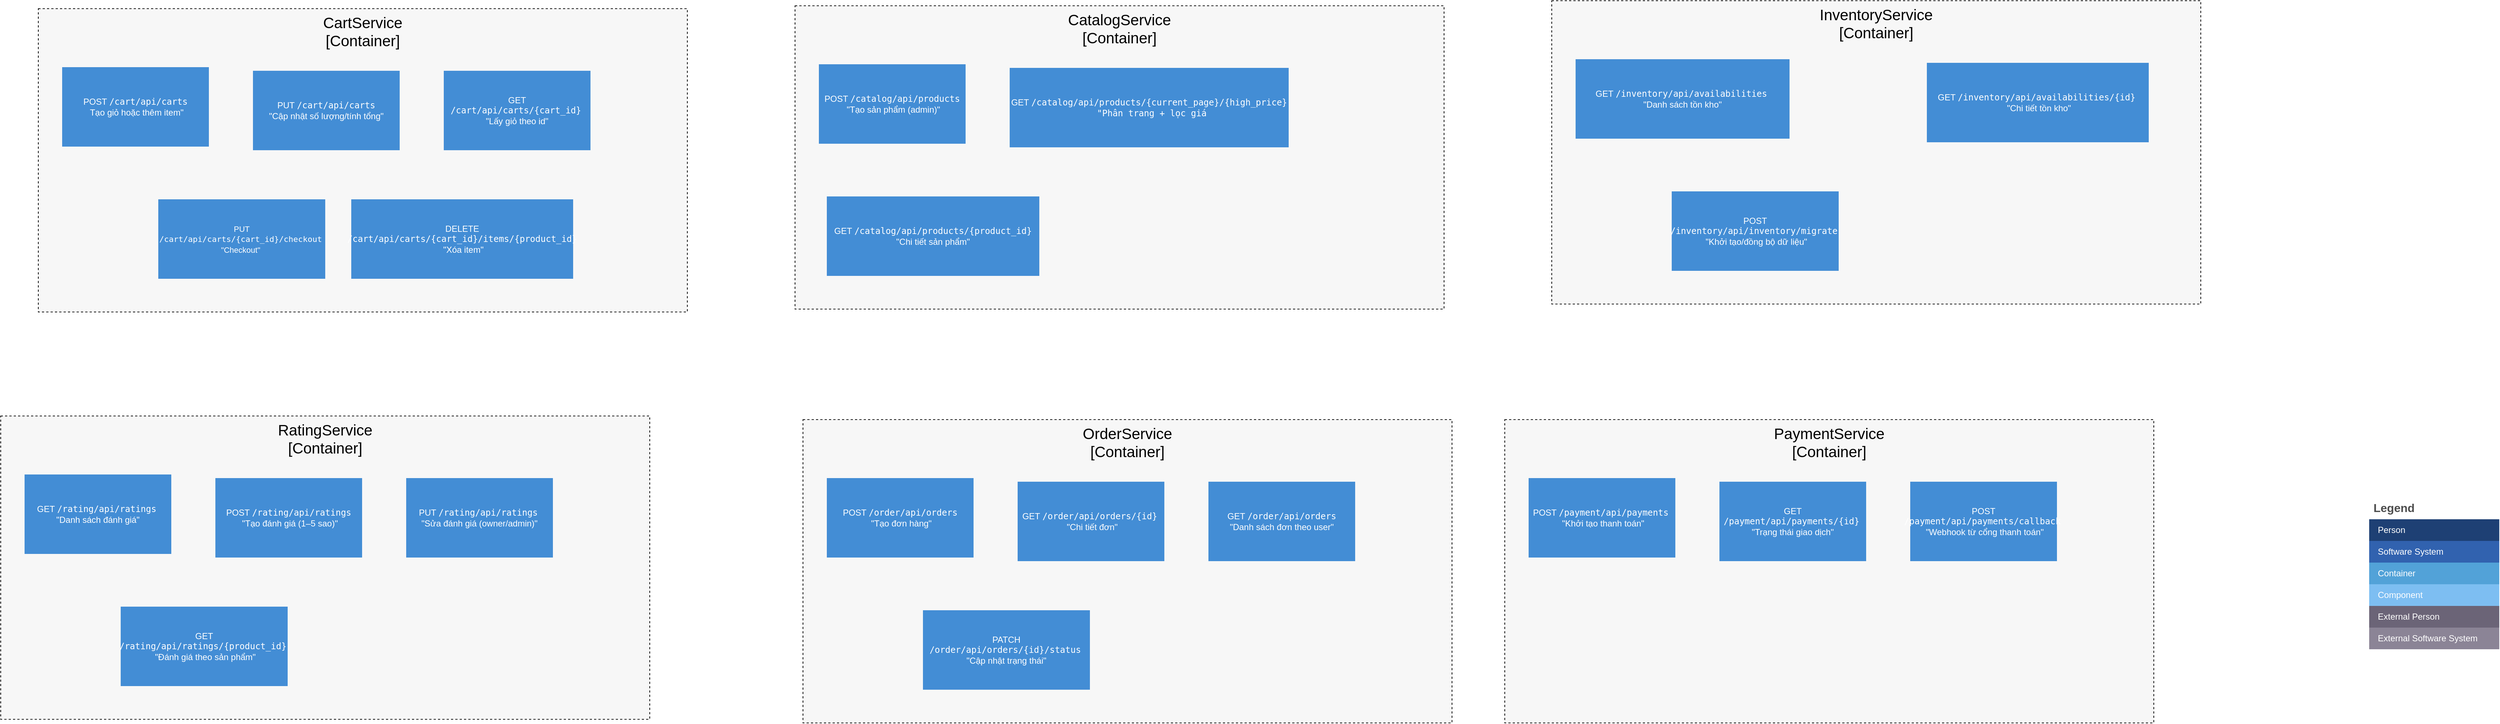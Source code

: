 <mxfile version="28.2.4">
  <diagram name="Trang-1" id="b-QLvXmzYkMOfTeffMuO">
    <mxGraphModel grid="0" page="0" gridSize="10" guides="1" tooltips="1" connect="1" arrows="1" fold="1" pageScale="1" pageWidth="827" pageHeight="1169" math="0" shadow="0">
      <root>
        <mxCell id="0" />
        <mxCell id="1" parent="0" />
        <mxCell id="N0TgWeihZpzRTvkgHQc2-13" value="" style="group" connectable="0" vertex="1" parent="1">
          <mxGeometry x="-2958" y="554" width="898" height="420" as="geometry" />
        </mxCell>
        <mxCell id="N0TgWeihZpzRTvkgHQc2-7" value="&lt;font style=&quot;font-size: 21px;&quot;&gt;CartService&lt;/font&gt;&lt;div&gt;&lt;font style=&quot;font-size: 21px;&quot;&gt;[Container]&lt;/font&gt;&lt;/div&gt;" style="rounded=0;whiteSpace=wrap;html=1;verticalAlign=top;dashed=1;fillColor=light-dark(#f7f7f7, #131313);" vertex="1" parent="N0TgWeihZpzRTvkgHQc2-13">
          <mxGeometry width="898" height="420" as="geometry" />
        </mxCell>
        <mxCell id="N0TgWeihZpzRTvkgHQc2-8" value="POST &lt;code data-start=&quot;632&quot; data-end=&quot;649&quot;&gt;/cart/api/carts&lt;br&gt;&lt;/code&gt;&amp;nbsp;Tạo giỏ hoặc thêm item&quot;" style="rounded=0;whiteSpace=wrap;html=1;fillColor=light-dark(#438dd5, #131313);strokeColor=none;fontColor=light-dark(#ffffff, #131313);" vertex="1" parent="N0TgWeihZpzRTvkgHQc2-13">
          <mxGeometry x="33" y="81" width="203" height="110" as="geometry" />
        </mxCell>
        <mxCell id="N0TgWeihZpzRTvkgHQc2-9" value="PUT &lt;code data-end=&quot;729&quot; data-start=&quot;712&quot;&gt;/cart/api/carts&lt;br&gt;&lt;/code&gt;&quot;Cập nhật số lượng/tính tổng&quot;" style="rounded=0;whiteSpace=wrap;html=1;fillColor=light-dark(#438dd5, #131313);strokeColor=none;fontColor=light-dark(#ffffff, #131313);" vertex="1" parent="N0TgWeihZpzRTvkgHQc2-13">
          <mxGeometry x="297" y="86" width="203" height="110" as="geometry" />
        </mxCell>
        <mxCell id="N0TgWeihZpzRTvkgHQc2-10" value="GET &lt;code data-end=&quot;821&quot; data-start=&quot;794&quot;&gt;/cart/api/carts/{cart_id}&lt;/code&gt;&amp;nbsp;&lt;br&gt;&quot;Lấy giỏ theo id&quot;" style="rounded=0;whiteSpace=wrap;html=1;fillColor=light-dark(#438dd5, #131313);strokeColor=none;fontColor=light-dark(#ffffff, #131313);" vertex="1" parent="N0TgWeihZpzRTvkgHQc2-13">
          <mxGeometry x="561" y="86" width="203" height="110" as="geometry" />
        </mxCell>
        <mxCell id="N0TgWeihZpzRTvkgHQc2-11" value="&lt;font style=&quot;font-size: 11px;&quot;&gt;PUT &lt;code data-end=&quot;912&quot; data-start=&quot;876&quot;&gt;/cart/api/carts/{cart_id}/checkout&lt;/code&gt;&amp;nbsp;&lt;br&gt;&quot;Checkout&quot;&amp;nbsp;&lt;/font&gt;" style="rounded=0;whiteSpace=wrap;html=1;fillColor=light-dark(#438dd5, #131313);strokeColor=none;fontColor=light-dark(#ffffff, #131313);" vertex="1" parent="N0TgWeihZpzRTvkgHQc2-13">
          <mxGeometry x="166" y="264" width="231" height="110" as="geometry" />
        </mxCell>
        <mxCell id="N0TgWeihZpzRTvkgHQc2-12" value="DELETE &lt;code data-end=&quot;1003&quot; data-start=&quot;957&quot;&gt;/cart/api/carts/{cart_id}/items/{product_id}&lt;br&gt;&lt;/code&gt;&amp;nbsp;&quot;Xóa item&quot;" style="rounded=0;whiteSpace=wrap;html=1;fillColor=light-dark(#438dd5, #131313);strokeColor=none;fontColor=light-dark(#ffffff, #131313);" vertex="1" parent="N0TgWeihZpzRTvkgHQc2-13">
          <mxGeometry x="433" y="264" width="307" height="110" as="geometry" />
        </mxCell>
        <mxCell id="N0TgWeihZpzRTvkgHQc2-14" value="" style="group" connectable="0" vertex="1" parent="1">
          <mxGeometry x="-1911" y="550" width="898" height="420" as="geometry" />
        </mxCell>
        <mxCell id="N0TgWeihZpzRTvkgHQc2-15" value="&lt;font style=&quot;font-size: 21px;&quot;&gt;CatalogService&lt;/font&gt;&lt;div&gt;&lt;font style=&quot;font-size: 21px;&quot;&gt;[Container]&lt;/font&gt;&lt;/div&gt;" style="rounded=0;whiteSpace=wrap;html=1;verticalAlign=top;dashed=1;fillColor=light-dark(#f7f7f7, #131313);" vertex="1" parent="N0TgWeihZpzRTvkgHQc2-14">
          <mxGeometry width="898" height="420" as="geometry" />
        </mxCell>
        <mxCell id="N0TgWeihZpzRTvkgHQc2-16" value="POST &lt;code data-end=&quot;1090&quot; data-start=&quot;1067&quot;&gt;/catalog/api/products&lt;/code&gt;&lt;div&gt;&amp;nbsp;&quot;Tạo sản phẩm (admin)&quot;&lt;/div&gt;" style="rounded=0;whiteSpace=wrap;html=1;fillColor=light-dark(#438dd5, #131313);strokeColor=none;fontColor=light-dark(#ffffff, #131313);" vertex="1" parent="N0TgWeihZpzRTvkgHQc2-14">
          <mxGeometry x="33" y="81" width="203" height="110" as="geometry" />
        </mxCell>
        <mxCell id="N0TgWeihZpzRTvkgHQc2-17" value="GET &lt;code data-end=&quot;1188&quot; data-start=&quot;1137&quot;&gt;/catalog/api/products/{current_page}/{high_price}&lt;br&gt;&amp;nbsp;&quot;Phân trang + lọc giá&lt;/code&gt;" style="rounded=0;whiteSpace=wrap;html=1;fillColor=light-dark(#438dd5, #131313);strokeColor=none;fontColor=light-dark(#ffffff, #131313);" vertex="1" parent="N0TgWeihZpzRTvkgHQc2-14">
          <mxGeometry x="297" y="86" width="386" height="110" as="geometry" />
        </mxCell>
        <mxCell id="N0TgWeihZpzRTvkgHQc2-19" value="GET &lt;code data-end=&quot;1274&quot; data-start=&quot;1238&quot;&gt;/catalog/api/products/{product_id}&lt;/code&gt;&lt;div&gt;&amp;nbsp;&quot;Chi tiết sản phẩm&quot;&amp;nbsp;&lt;/div&gt;" style="rounded=0;whiteSpace=wrap;html=1;fillColor=light-dark(#438dd5, #131313);strokeColor=none;fontColor=light-dark(#ffffff, #131313);" vertex="1" parent="N0TgWeihZpzRTvkgHQc2-14">
          <mxGeometry x="44" y="264" width="294" height="110" as="geometry" />
        </mxCell>
        <mxCell id="N0TgWeihZpzRTvkgHQc2-21" value="" style="group" connectable="0" vertex="1" parent="1">
          <mxGeometry x="-864" y="543" width="898" height="420" as="geometry" />
        </mxCell>
        <mxCell id="N0TgWeihZpzRTvkgHQc2-22" value="&lt;div&gt;&lt;font style=&quot;font-size: 21px;&quot;&gt;InventoryService&lt;br&gt;[Container]&lt;/font&gt;&lt;/div&gt;" style="rounded=0;whiteSpace=wrap;html=1;verticalAlign=top;dashed=1;fillColor=light-dark(#f7f7f7, #131313);" vertex="1" parent="N0TgWeihZpzRTvkgHQc2-21">
          <mxGeometry width="898" height="420" as="geometry" />
        </mxCell>
        <mxCell id="N0TgWeihZpzRTvkgHQc2-23" value="GET &lt;code data-end=&quot;1375&quot; data-start=&quot;1344&quot;&gt;/inventory/api/availabilities&lt;/code&gt;&amp;nbsp;&lt;br&gt;&lt;span style=&quot;background-color: transparent; color: light-dark(rgb(255, 255, 255), rgb(19, 19, 19));&quot;&gt;&amp;nbsp;&quot;Danh sách tồn kho&quot;&amp;nbsp;&lt;/span&gt;" style="rounded=0;whiteSpace=wrap;html=1;fillColor=light-dark(#438dd5, #131313);strokeColor=none;fontColor=light-dark(#ffffff, #131313);" vertex="1" parent="N0TgWeihZpzRTvkgHQc2-21">
          <mxGeometry x="33" y="81" width="296" height="110" as="geometry" />
        </mxCell>
        <mxCell id="N0TgWeihZpzRTvkgHQc2-26" value="POST &lt;code data-end=&quot;1539&quot; data-start=&quot;1505&quot;&gt;/inventory/api/inventory/migrate&lt;/code&gt;&amp;nbsp;&lt;div&gt;&amp;nbsp;&quot;Khởi tạo/đồng bộ dữ liệu&quot;&lt;/div&gt;" style="rounded=0;whiteSpace=wrap;html=1;fillColor=light-dark(#438dd5, #131313);strokeColor=none;fontColor=light-dark(#ffffff, #131313);" vertex="1" parent="N0TgWeihZpzRTvkgHQc2-21">
          <mxGeometry x="166" y="264" width="231" height="110" as="geometry" />
        </mxCell>
        <mxCell id="N0TgWeihZpzRTvkgHQc2-27" value="GET &lt;code data-end=&quot;1458&quot; data-start=&quot;1422&quot;&gt;/inventory/api/availabilities/{id}&lt;/code&gt;&amp;nbsp;&lt;br&gt;&amp;nbsp;&quot;Chi tiết tồn kho&quot;" style="rounded=0;whiteSpace=wrap;html=1;fillColor=light-dark(#438dd5, #131313);strokeColor=none;fontColor=light-dark(#ffffff, #131313);" vertex="1" parent="N0TgWeihZpzRTvkgHQc2-21">
          <mxGeometry x="519" y="86" width="307" height="110" as="geometry" />
        </mxCell>
        <mxCell id="N0TgWeihZpzRTvkgHQc2-28" value="" style="group" connectable="0" vertex="1" parent="1">
          <mxGeometry x="-3010" y="1118" width="898" height="420" as="geometry" />
        </mxCell>
        <mxCell id="N0TgWeihZpzRTvkgHQc2-29" value="&lt;font style=&quot;font-size: 21px;&quot;&gt;RatingService&lt;/font&gt;&lt;div&gt;&lt;font style=&quot;font-size: 21px;&quot;&gt;[Container]&lt;/font&gt;&lt;/div&gt;" style="rounded=0;whiteSpace=wrap;html=1;verticalAlign=top;dashed=1;fillColor=light-dark(#f7f7f7, #131313);" vertex="1" parent="N0TgWeihZpzRTvkgHQc2-28">
          <mxGeometry width="898" height="420" as="geometry" />
        </mxCell>
        <mxCell id="N0TgWeihZpzRTvkgHQc2-30" value="GET &lt;code data-end=&quot;1631&quot; data-start=&quot;1610&quot;&gt;/rating/api/ratings&lt;/code&gt;&amp;nbsp;&lt;br&gt;&amp;nbsp;&quot;Danh sách đánh giá&quot;&amp;nbsp;" style="rounded=0;whiteSpace=wrap;html=1;fillColor=light-dark(#438dd5, #131313);strokeColor=none;fontColor=light-dark(#ffffff, #131313);" vertex="1" parent="N0TgWeihZpzRTvkgHQc2-28">
          <mxGeometry x="33" y="81" width="203" height="110" as="geometry" />
        </mxCell>
        <mxCell id="N0TgWeihZpzRTvkgHQc2-31" value="POST &lt;code data-end=&quot;1701&quot; data-start=&quot;1680&quot;&gt;/rating/api/ratings&lt;br&gt;&lt;/code&gt;&amp;nbsp;&quot;Tạo đánh giá (1–5 sao)&quot;" style="rounded=0;whiteSpace=wrap;html=1;fillColor=light-dark(#438dd5, #131313);strokeColor=none;fontColor=light-dark(#ffffff, #131313);" vertex="1" parent="N0TgWeihZpzRTvkgHQc2-28">
          <mxGeometry x="297" y="86" width="203" height="110" as="geometry" />
        </mxCell>
        <mxCell id="N0TgWeihZpzRTvkgHQc2-32" value="PUT &lt;code data-end=&quot;1771&quot; data-start=&quot;1750&quot;&gt;/rating/api/ratings&lt;/code&gt;&amp;nbsp;&lt;br&gt;&quot;Sửa đánh giá (owner/admin)&quot;" style="rounded=0;whiteSpace=wrap;html=1;fillColor=light-dark(#438dd5, #131313);strokeColor=none;fontColor=light-dark(#ffffff, #131313);" vertex="1" parent="N0TgWeihZpzRTvkgHQc2-28">
          <mxGeometry x="561" y="86" width="203" height="110" as="geometry" />
        </mxCell>
        <mxCell id="N0TgWeihZpzRTvkgHQc2-33" value="GET &lt;code data-end=&quot;1855&quot; data-start=&quot;1821&quot;&gt;/rating/api/ratings/{product_id}&lt;/code&gt;&amp;nbsp;&lt;br&gt;&amp;nbsp;&quot;Đánh giá theo sản phẩm&quot;" style="rounded=0;whiteSpace=wrap;html=1;fillColor=light-dark(#438dd5, #131313);strokeColor=none;fontColor=light-dark(#ffffff, #131313);" vertex="1" parent="N0TgWeihZpzRTvkgHQc2-28">
          <mxGeometry x="166" y="264" width="231" height="110" as="geometry" />
        </mxCell>
        <mxCell id="N0TgWeihZpzRTvkgHQc2-35" value="" style="group" connectable="0" vertex="1" parent="1">
          <mxGeometry x="-1900" y="1123" width="898" height="420" as="geometry" />
        </mxCell>
        <mxCell id="N0TgWeihZpzRTvkgHQc2-36" value="&lt;font style=&quot;font-size: 21px;&quot;&gt;OrderService&lt;/font&gt;&lt;div&gt;&lt;font style=&quot;font-size: 21px;&quot;&gt;[Container]&lt;/font&gt;&lt;/div&gt;" style="rounded=0;whiteSpace=wrap;html=1;verticalAlign=top;dashed=1;fillColor=light-dark(#f7f7f7, #131313);" vertex="1" parent="N0TgWeihZpzRTvkgHQc2-35">
          <mxGeometry width="898" height="420" as="geometry" />
        </mxCell>
        <mxCell id="N0TgWeihZpzRTvkgHQc2-37" value="POST &lt;code data-end=&quot;1946&quot; data-start=&quot;1927&quot;&gt;/order/api/orders&lt;br&gt;&lt;/code&gt;&amp;nbsp;&quot;Tạo đơn hàng&quot;" style="rounded=0;whiteSpace=wrap;html=1;fillColor=light-dark(#438dd5, #131313);strokeColor=none;fontColor=light-dark(#ffffff, #131313);" vertex="1" parent="N0TgWeihZpzRTvkgHQc2-35">
          <mxGeometry x="33" y="81" width="203" height="110" as="geometry" />
        </mxCell>
        <mxCell id="N0TgWeihZpzRTvkgHQc2-38" value="GET &lt;code data-end=&quot;2009&quot; data-start=&quot;1985&quot;&gt;/order/api/orders/{id}&lt;/code&gt;&amp;nbsp;&lt;br&gt;&amp;nbsp;&quot;Chi tiết đơn&quot;" style="rounded=0;whiteSpace=wrap;html=1;fillColor=light-dark(#438dd5, #131313);strokeColor=none;fontColor=light-dark(#ffffff, #131313);" vertex="1" parent="N0TgWeihZpzRTvkgHQc2-35">
          <mxGeometry x="297" y="86" width="203" height="110" as="geometry" />
        </mxCell>
        <mxCell id="N0TgWeihZpzRTvkgHQc2-39" value="GET &lt;code data-end=&quot;2070&quot; data-start=&quot;2051&quot;&gt;/order/api/orders&lt;br&gt;&lt;/code&gt;&amp;nbsp;&quot;Danh sách đơn theo user&quot;&amp;nbsp;" style="rounded=0;whiteSpace=wrap;html=1;fillColor=light-dark(#438dd5, #131313);strokeColor=none;fontColor=light-dark(#ffffff, #131313);" vertex="1" parent="N0TgWeihZpzRTvkgHQc2-35">
          <mxGeometry x="561" y="86" width="203" height="110" as="geometry" />
        </mxCell>
        <mxCell id="N0TgWeihZpzRTvkgHQc2-40" value="PATCH &lt;code data-end=&quot;2156&quot; data-start=&quot;2125&quot;&gt;/order/api/orders/{id}/status&lt;/code&gt;&amp;nbsp;&lt;br&gt;&amp;nbsp;&quot;Cập nhật trạng thái&quot;&amp;nbsp;" style="rounded=0;whiteSpace=wrap;html=1;fillColor=light-dark(#438dd5, #131313);strokeColor=none;fontColor=light-dark(#ffffff, #131313);" vertex="1" parent="N0TgWeihZpzRTvkgHQc2-35">
          <mxGeometry x="166" y="264" width="231" height="110" as="geometry" />
        </mxCell>
        <mxCell id="N0TgWeihZpzRTvkgHQc2-42" value="" style="group" connectable="0" vertex="1" parent="1">
          <mxGeometry x="-929" y="1123" width="898" height="420" as="geometry" />
        </mxCell>
        <mxCell id="N0TgWeihZpzRTvkgHQc2-43" value="&lt;font style=&quot;font-size: 21px;&quot;&gt;PaymentService&lt;/font&gt;&lt;div&gt;&lt;font style=&quot;font-size: 21px;&quot;&gt;[Container]&lt;/font&gt;&lt;/div&gt;" style="rounded=0;whiteSpace=wrap;html=1;verticalAlign=top;dashed=1;fillColor=light-dark(#f7f7f7, #131313);" vertex="1" parent="N0TgWeihZpzRTvkgHQc2-42">
          <mxGeometry width="898" height="420" as="geometry" />
        </mxCell>
        <mxCell id="N0TgWeihZpzRTvkgHQc2-44" value="POST &lt;code data-end=&quot;2244&quot; data-start=&quot;2221&quot;&gt;/payment/api/payments&lt;/code&gt;&amp;nbsp;&lt;br&gt;&amp;nbsp;&quot;Khởi tạo thanh toán&quot;" style="rounded=0;whiteSpace=wrap;html=1;fillColor=light-dark(#438dd5, #131313);strokeColor=none;fontColor=light-dark(#ffffff, #131313);" vertex="1" parent="N0TgWeihZpzRTvkgHQc2-42">
          <mxGeometry x="33" y="81" width="203" height="110" as="geometry" />
        </mxCell>
        <mxCell id="N0TgWeihZpzRTvkgHQc2-45" value="GET &lt;code data-end=&quot;2318&quot; data-start=&quot;2290&quot;&gt;/payment/api/payments/{id}&lt;/code&gt;&amp;nbsp;&lt;br&gt;&amp;nbsp;&quot;Trạng thái giao dịch&quot;&amp;nbsp;" style="rounded=0;whiteSpace=wrap;html=1;fillColor=light-dark(#438dd5, #131313);strokeColor=none;fontColor=light-dark(#ffffff, #131313);" vertex="1" parent="N0TgWeihZpzRTvkgHQc2-42">
          <mxGeometry x="297" y="86" width="203" height="110" as="geometry" />
        </mxCell>
        <mxCell id="N0TgWeihZpzRTvkgHQc2-46" value="POST &lt;code data-end=&quot;2401&quot; data-start=&quot;2369&quot;&gt;/payment/api/payments/callback&lt;/code&gt;&amp;nbsp;&lt;br&gt;&amp;nbsp;&quot;Webhook từ cổng thanh toán&quot;" style="rounded=0;whiteSpace=wrap;html=1;fillColor=light-dark(#438dd5, #131313);strokeColor=none;fontColor=light-dark(#ffffff, #131313);" vertex="1" parent="N0TgWeihZpzRTvkgHQc2-42">
          <mxGeometry x="561" y="86" width="203" height="110" as="geometry" />
        </mxCell>
        <mxCell id="N0TgWeihZpzRTvkgHQc2-49" value="Legend" style="shape=table;startSize=30;container=1;collapsible=0;childLayout=tableLayout;fontSize=16;align=left;verticalAlign=top;fillColor=none;strokeColor=none;fontColor=#4D4D4D;fontStyle=1;spacingLeft=6;spacing=0;resizable=0;" vertex="1" parent="1">
          <mxGeometry x="267" y="1231" width="180" height="210" as="geometry" />
        </mxCell>
        <mxCell id="N0TgWeihZpzRTvkgHQc2-50" value="" style="shape=tableRow;horizontal=0;startSize=0;swimlaneHead=0;swimlaneBody=0;strokeColor=inherit;top=0;left=0;bottom=0;right=0;collapsible=0;dropTarget=0;fillColor=none;points=[[0,0.5],[1,0.5]];portConstraint=eastwest;fontSize=12;" vertex="1" parent="N0TgWeihZpzRTvkgHQc2-49">
          <mxGeometry y="30" width="180" height="30" as="geometry" />
        </mxCell>
        <mxCell id="N0TgWeihZpzRTvkgHQc2-51" value="Person" style="shape=partialRectangle;html=1;whiteSpace=wrap;connectable=0;strokeColor=inherit;overflow=hidden;fillColor=#1E4074;top=0;left=0;bottom=0;right=0;pointerEvents=1;fontSize=12;align=left;fontColor=#FFFFFF;gradientColor=none;spacingLeft=10;spacingRight=4;" vertex="1" parent="N0TgWeihZpzRTvkgHQc2-50">
          <mxGeometry width="180" height="30" as="geometry">
            <mxRectangle width="180" height="30" as="alternateBounds" />
          </mxGeometry>
        </mxCell>
        <mxCell id="N0TgWeihZpzRTvkgHQc2-52" value="" style="shape=tableRow;horizontal=0;startSize=0;swimlaneHead=0;swimlaneBody=0;strokeColor=inherit;top=0;left=0;bottom=0;right=0;collapsible=0;dropTarget=0;fillColor=none;points=[[0,0.5],[1,0.5]];portConstraint=eastwest;fontSize=12;" vertex="1" parent="N0TgWeihZpzRTvkgHQc2-49">
          <mxGeometry y="60" width="180" height="30" as="geometry" />
        </mxCell>
        <mxCell id="N0TgWeihZpzRTvkgHQc2-53" value="Software System" style="shape=partialRectangle;html=1;whiteSpace=wrap;connectable=0;strokeColor=inherit;overflow=hidden;fillColor=#3162AF;top=0;left=0;bottom=0;right=0;pointerEvents=1;fontSize=12;align=left;fontColor=#FFFFFF;gradientColor=none;spacingLeft=10;spacingRight=4;" vertex="1" parent="N0TgWeihZpzRTvkgHQc2-52">
          <mxGeometry width="180" height="30" as="geometry">
            <mxRectangle width="180" height="30" as="alternateBounds" />
          </mxGeometry>
        </mxCell>
        <mxCell id="N0TgWeihZpzRTvkgHQc2-54" value="" style="shape=tableRow;horizontal=0;startSize=0;swimlaneHead=0;swimlaneBody=0;strokeColor=inherit;top=0;left=0;bottom=0;right=0;collapsible=0;dropTarget=0;fillColor=none;points=[[0,0.5],[1,0.5]];portConstraint=eastwest;fontSize=12;" vertex="1" parent="N0TgWeihZpzRTvkgHQc2-49">
          <mxGeometry y="90" width="180" height="30" as="geometry" />
        </mxCell>
        <mxCell id="N0TgWeihZpzRTvkgHQc2-55" value="Container" style="shape=partialRectangle;html=1;whiteSpace=wrap;connectable=0;strokeColor=inherit;overflow=hidden;fillColor=#52a2d8;top=0;left=0;bottom=0;right=0;pointerEvents=1;fontSize=12;align=left;fontColor=#FFFFFF;gradientColor=none;spacingLeft=10;spacingRight=4;" vertex="1" parent="N0TgWeihZpzRTvkgHQc2-54">
          <mxGeometry width="180" height="30" as="geometry">
            <mxRectangle width="180" height="30" as="alternateBounds" />
          </mxGeometry>
        </mxCell>
        <mxCell id="N0TgWeihZpzRTvkgHQc2-56" value="" style="shape=tableRow;horizontal=0;startSize=0;swimlaneHead=0;swimlaneBody=0;strokeColor=inherit;top=0;left=0;bottom=0;right=0;collapsible=0;dropTarget=0;fillColor=none;points=[[0,0.5],[1,0.5]];portConstraint=eastwest;fontSize=12;" vertex="1" parent="N0TgWeihZpzRTvkgHQc2-49">
          <mxGeometry y="120" width="180" height="30" as="geometry" />
        </mxCell>
        <mxCell id="N0TgWeihZpzRTvkgHQc2-57" value="Component" style="shape=partialRectangle;html=1;whiteSpace=wrap;connectable=0;strokeColor=inherit;overflow=hidden;fillColor=#7dbef2;top=0;left=0;bottom=0;right=0;pointerEvents=1;fontSize=12;align=left;fontColor=#FFFFFF;gradientColor=none;spacingLeft=10;spacingRight=4;" vertex="1" parent="N0TgWeihZpzRTvkgHQc2-56">
          <mxGeometry width="180" height="30" as="geometry">
            <mxRectangle width="180" height="30" as="alternateBounds" />
          </mxGeometry>
        </mxCell>
        <mxCell id="N0TgWeihZpzRTvkgHQc2-58" value="" style="shape=tableRow;horizontal=0;startSize=0;swimlaneHead=0;swimlaneBody=0;strokeColor=inherit;top=0;left=0;bottom=0;right=0;collapsible=0;dropTarget=0;fillColor=none;points=[[0,0.5],[1,0.5]];portConstraint=eastwest;fontSize=12;" vertex="1" parent="N0TgWeihZpzRTvkgHQc2-49">
          <mxGeometry y="150" width="180" height="30" as="geometry" />
        </mxCell>
        <mxCell id="N0TgWeihZpzRTvkgHQc2-59" value="External Person" style="shape=partialRectangle;html=1;whiteSpace=wrap;connectable=0;strokeColor=inherit;overflow=hidden;fillColor=#6b6477;top=0;left=0;bottom=0;right=0;pointerEvents=1;fontSize=12;align=left;fontColor=#FFFFFF;gradientColor=none;spacingLeft=10;spacingRight=4;" vertex="1" parent="N0TgWeihZpzRTvkgHQc2-58">
          <mxGeometry width="180" height="30" as="geometry">
            <mxRectangle width="180" height="30" as="alternateBounds" />
          </mxGeometry>
        </mxCell>
        <mxCell id="N0TgWeihZpzRTvkgHQc2-60" value="" style="shape=tableRow;horizontal=0;startSize=0;swimlaneHead=0;swimlaneBody=0;strokeColor=inherit;top=0;left=0;bottom=0;right=0;collapsible=0;dropTarget=0;fillColor=none;points=[[0,0.5],[1,0.5]];portConstraint=eastwest;fontSize=12;" vertex="1" parent="N0TgWeihZpzRTvkgHQc2-49">
          <mxGeometry y="180" width="180" height="30" as="geometry" />
        </mxCell>
        <mxCell id="N0TgWeihZpzRTvkgHQc2-61" value="External Software System" style="shape=partialRectangle;html=1;whiteSpace=wrap;connectable=0;strokeColor=inherit;overflow=hidden;fillColor=#8b8496;top=0;left=0;bottom=0;right=0;pointerEvents=1;fontSize=12;align=left;fontColor=#FFFFFF;gradientColor=none;spacingLeft=10;spacingRight=4;" vertex="1" parent="N0TgWeihZpzRTvkgHQc2-60">
          <mxGeometry width="180" height="30" as="geometry">
            <mxRectangle width="180" height="30" as="alternateBounds" />
          </mxGeometry>
        </mxCell>
      </root>
    </mxGraphModel>
  </diagram>
</mxfile>
